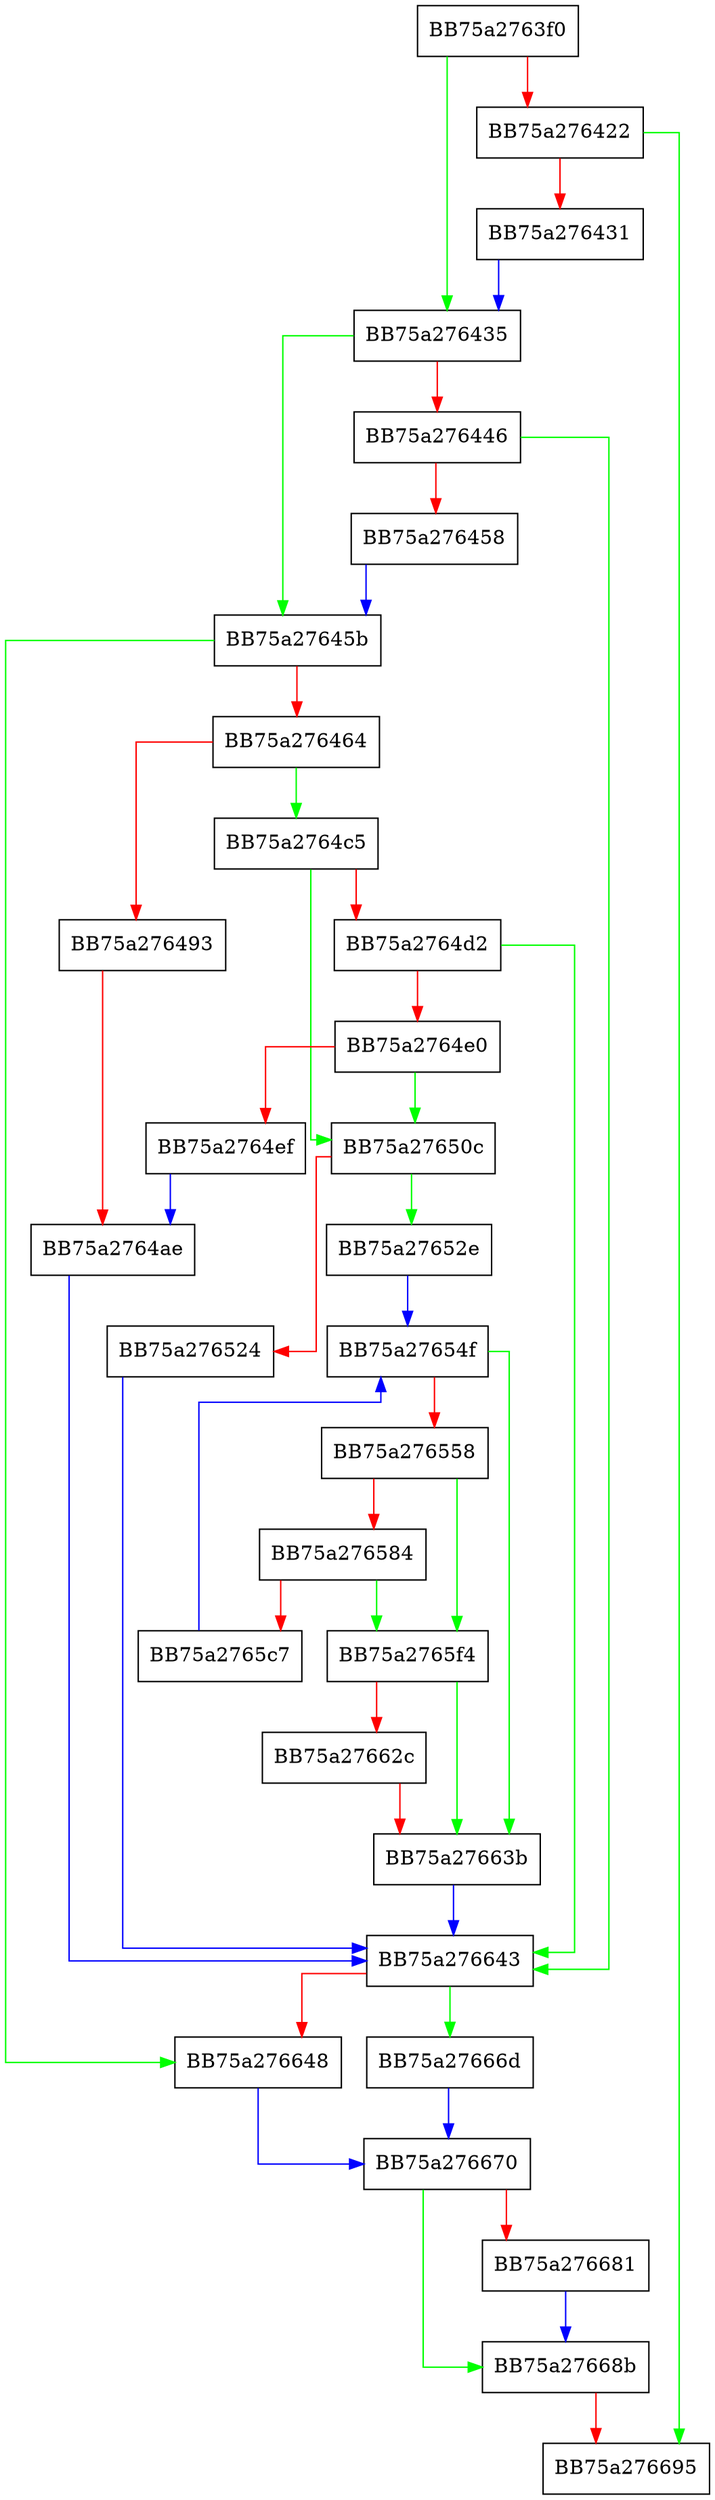 digraph winShmMap {
  node [shape="box"];
  graph [splines=ortho];
  BB75a2763f0 -> BB75a276435 [color="green"];
  BB75a2763f0 -> BB75a276422 [color="red"];
  BB75a276422 -> BB75a276695 [color="green"];
  BB75a276422 -> BB75a276431 [color="red"];
  BB75a276431 -> BB75a276435 [color="blue"];
  BB75a276435 -> BB75a27645b [color="green"];
  BB75a276435 -> BB75a276446 [color="red"];
  BB75a276446 -> BB75a276643 [color="green"];
  BB75a276446 -> BB75a276458 [color="red"];
  BB75a276458 -> BB75a27645b [color="blue"];
  BB75a27645b -> BB75a276648 [color="green"];
  BB75a27645b -> BB75a276464 [color="red"];
  BB75a276464 -> BB75a2764c5 [color="green"];
  BB75a276464 -> BB75a276493 [color="red"];
  BB75a276493 -> BB75a2764ae [color="red"];
  BB75a2764ae -> BB75a276643 [color="blue"];
  BB75a2764c5 -> BB75a27650c [color="green"];
  BB75a2764c5 -> BB75a2764d2 [color="red"];
  BB75a2764d2 -> BB75a276643 [color="green"];
  BB75a2764d2 -> BB75a2764e0 [color="red"];
  BB75a2764e0 -> BB75a27650c [color="green"];
  BB75a2764e0 -> BB75a2764ef [color="red"];
  BB75a2764ef -> BB75a2764ae [color="blue"];
  BB75a27650c -> BB75a27652e [color="green"];
  BB75a27650c -> BB75a276524 [color="red"];
  BB75a276524 -> BB75a276643 [color="blue"];
  BB75a27652e -> BB75a27654f [color="blue"];
  BB75a27654f -> BB75a27663b [color="green"];
  BB75a27654f -> BB75a276558 [color="red"];
  BB75a276558 -> BB75a2765f4 [color="green"];
  BB75a276558 -> BB75a276584 [color="red"];
  BB75a276584 -> BB75a2765f4 [color="green"];
  BB75a276584 -> BB75a2765c7 [color="red"];
  BB75a2765c7 -> BB75a27654f [color="blue"];
  BB75a2765f4 -> BB75a27663b [color="green"];
  BB75a2765f4 -> BB75a27662c [color="red"];
  BB75a27662c -> BB75a27663b [color="red"];
  BB75a27663b -> BB75a276643 [color="blue"];
  BB75a276643 -> BB75a27666d [color="green"];
  BB75a276643 -> BB75a276648 [color="red"];
  BB75a276648 -> BB75a276670 [color="blue"];
  BB75a27666d -> BB75a276670 [color="blue"];
  BB75a276670 -> BB75a27668b [color="green"];
  BB75a276670 -> BB75a276681 [color="red"];
  BB75a276681 -> BB75a27668b [color="blue"];
  BB75a27668b -> BB75a276695 [color="red"];
}